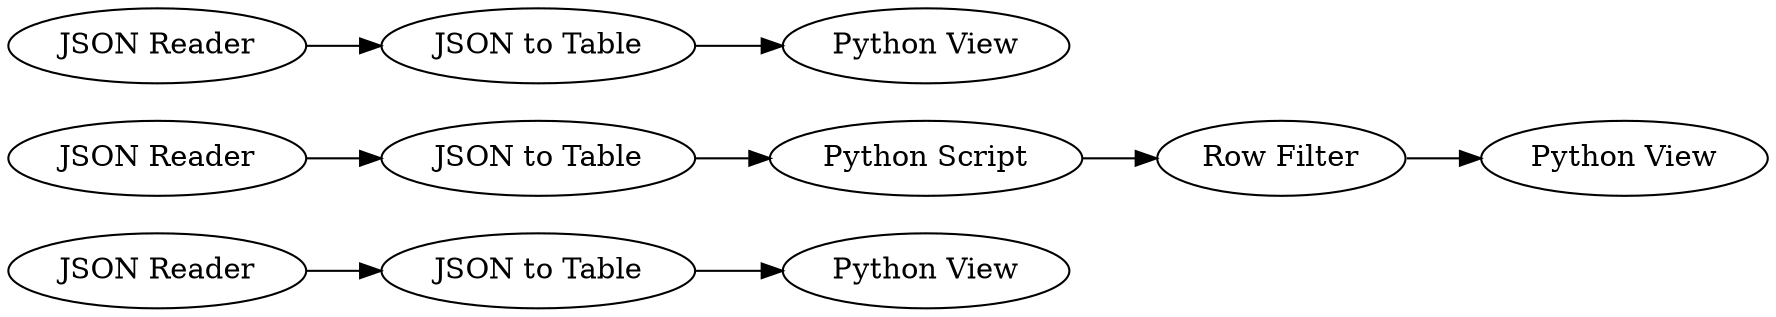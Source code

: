 digraph {
	1 [label="JSON Reader"]
	2 [label="JSON to Table"]
	3 [label="Python View"]
	4 [label="JSON Reader"]
	5 [label="JSON to Table"]
	6 [label="Python View"]
	7 [label="JSON Reader"]
	8 [label="JSON to Table"]
	9 [label="Python View"]
	10 [label="Row Filter"]
	11 [label="Python Script"]
	1 -> 2
	2 -> 3
	4 -> 5
	5 -> 11
	7 -> 8
	8 -> 9
	10 -> 6
	11 -> 10
	rankdir=LR
}
